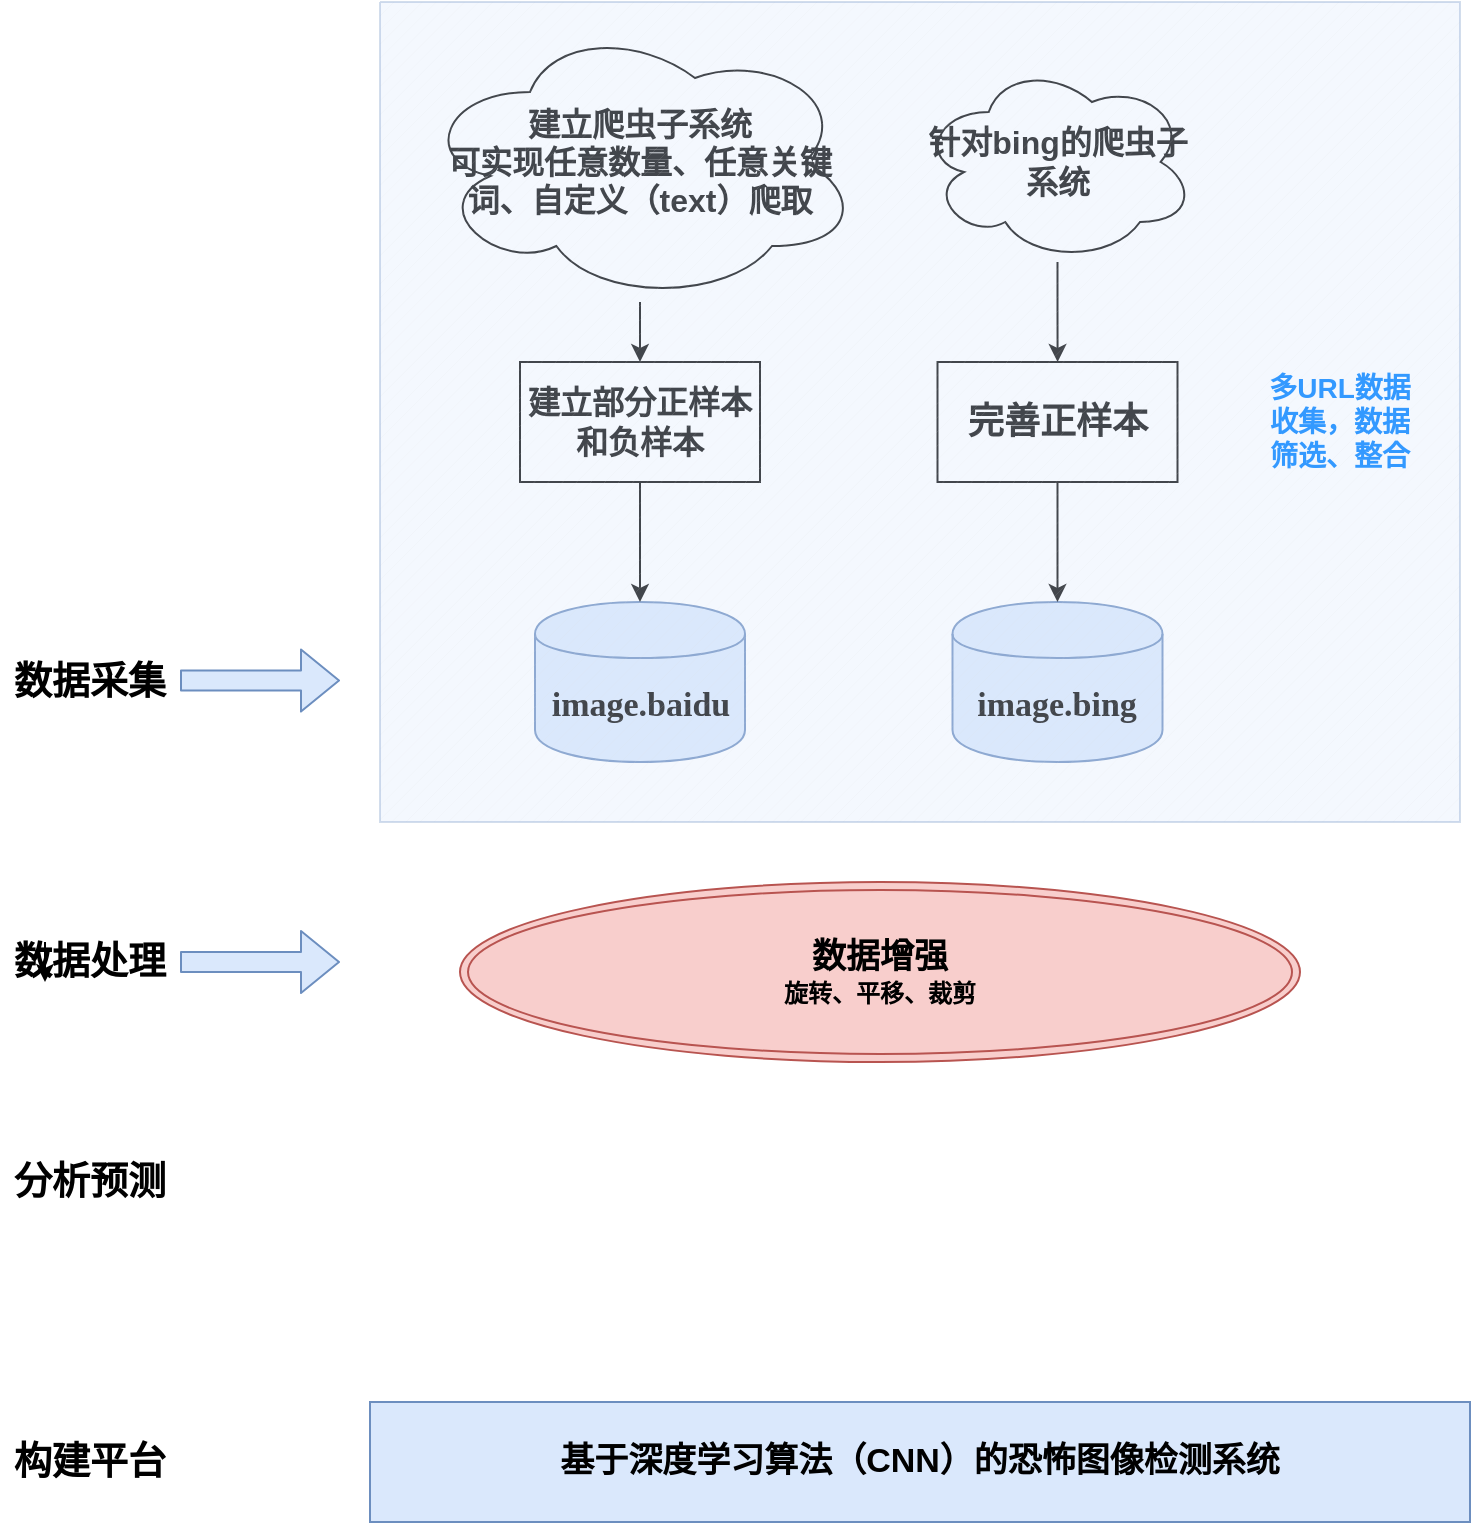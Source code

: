 <mxfile version="14.7.8" type="github">
  <diagram id="dScMs2zBb7mLNGke-dbV" name="Page-1">
    <mxGraphModel dx="1009" dy="691" grid="1" gridSize="10" guides="1" tooltips="1" connect="1" arrows="1" fold="1" page="1" pageScale="1" pageWidth="3300" pageHeight="4681" math="0" shadow="0">
      <root>
        <mxCell id="0" />
        <mxCell id="1" parent="0" />
        <mxCell id="M_-nVYk5QFR-SrDHzi03-1" value="&lt;font style=&quot;font-size: 19px&quot;&gt;&lt;b&gt;数据采集&lt;/b&gt;&lt;/font&gt;" style="text;html=1;strokeColor=none;fillColor=none;align=center;verticalAlign=middle;whiteSpace=wrap;rounded=0;" parent="1" vertex="1">
          <mxGeometry x="50" y="370" width="90" height="20" as="geometry" />
        </mxCell>
        <mxCell id="M_-nVYk5QFR-SrDHzi03-2" value="&lt;b&gt;&lt;font face=&quot;Comic Sans MS&quot; style=&quot;font-size: 17px&quot;&gt;image.baidu&lt;/font&gt;&lt;/b&gt;" style="shape=cylinder;whiteSpace=wrap;html=1;boundedLbl=1;backgroundOutline=1;fillColor=#dae8fc;strokeColor=#6c8ebf;" parent="1" vertex="1">
          <mxGeometry x="317.5" y="340" width="105" height="80" as="geometry" />
        </mxCell>
        <mxCell id="M_-nVYk5QFR-SrDHzi03-4" value="&lt;b&gt;&lt;font face=&quot;Comic Sans MS&quot; style=&quot;font-size: 17px&quot;&gt;image.bing&lt;/font&gt;&lt;/b&gt;" style="shape=cylinder;whiteSpace=wrap;html=1;boundedLbl=1;backgroundOutline=1;fillColor=#dae8fc;strokeColor=#6c8ebf;" parent="1" vertex="1">
          <mxGeometry x="526.25" y="340" width="105" height="80" as="geometry" />
        </mxCell>
        <mxCell id="M_-nVYk5QFR-SrDHzi03-5" value="&lt;font style=&quot;font-size: 19px&quot;&gt;&lt;b&gt;数据处理&lt;/b&gt;&lt;/font&gt;" style="text;html=1;strokeColor=none;fillColor=none;align=center;verticalAlign=middle;whiteSpace=wrap;rounded=0;" parent="1" vertex="1">
          <mxGeometry x="50" y="510" width="90" height="20" as="geometry" />
        </mxCell>
        <mxCell id="M_-nVYk5QFR-SrDHzi03-9" value="" style="edgeStyle=orthogonalEdgeStyle;rounded=0;orthogonalLoop=1;jettySize=auto;html=1;" parent="1" source="M_-nVYk5QFR-SrDHzi03-6" target="M_-nVYk5QFR-SrDHzi03-8" edge="1">
          <mxGeometry relative="1" as="geometry" />
        </mxCell>
        <mxCell id="M_-nVYk5QFR-SrDHzi03-6" value="&lt;font style=&quot;font-size: 16px&quot;&gt;&lt;b&gt;建立爬虫子系统&lt;br&gt;可实现任意数量、任意关键词、自定义（text）爬取&lt;/b&gt;&lt;/font&gt;" style="ellipse;shape=cloud;whiteSpace=wrap;html=1;" parent="1" vertex="1">
          <mxGeometry x="260" y="50" width="220" height="140" as="geometry" />
        </mxCell>
        <mxCell id="M_-nVYk5QFR-SrDHzi03-10" value="" style="edgeStyle=orthogonalEdgeStyle;rounded=0;orthogonalLoop=1;jettySize=auto;html=1;" parent="1" source="M_-nVYk5QFR-SrDHzi03-8" target="M_-nVYk5QFR-SrDHzi03-2" edge="1">
          <mxGeometry relative="1" as="geometry" />
        </mxCell>
        <mxCell id="M_-nVYk5QFR-SrDHzi03-8" value="&lt;b&gt;&lt;font style=&quot;font-size: 16px&quot;&gt;建立部分正样本和负样本&lt;/font&gt;&lt;/b&gt;" style="rounded=0;whiteSpace=wrap;html=1;" parent="1" vertex="1">
          <mxGeometry x="310" y="220" width="120" height="60" as="geometry" />
        </mxCell>
        <mxCell id="M_-nVYk5QFR-SrDHzi03-13" value="" style="edgeStyle=orthogonalEdgeStyle;rounded=0;orthogonalLoop=1;jettySize=auto;html=1;" parent="1" source="M_-nVYk5QFR-SrDHzi03-11" target="M_-nVYk5QFR-SrDHzi03-12" edge="1">
          <mxGeometry relative="1" as="geometry" />
        </mxCell>
        <mxCell id="M_-nVYk5QFR-SrDHzi03-11" value="&lt;b&gt;&lt;font style=&quot;font-size: 16px&quot;&gt;针对bing的爬虫子系统&lt;/font&gt;&lt;/b&gt;" style="ellipse;shape=cloud;whiteSpace=wrap;html=1;" parent="1" vertex="1">
          <mxGeometry x="510" y="70" width="137.5" height="100" as="geometry" />
        </mxCell>
        <mxCell id="M_-nVYk5QFR-SrDHzi03-14" value="" style="edgeStyle=orthogonalEdgeStyle;rounded=0;orthogonalLoop=1;jettySize=auto;html=1;" parent="1" source="M_-nVYk5QFR-SrDHzi03-12" target="M_-nVYk5QFR-SrDHzi03-4" edge="1">
          <mxGeometry relative="1" as="geometry" />
        </mxCell>
        <mxCell id="M_-nVYk5QFR-SrDHzi03-12" value="&lt;b&gt;&lt;font style=&quot;font-size: 18px&quot;&gt;完善正样本&lt;/font&gt;&lt;/b&gt;" style="whiteSpace=wrap;html=1;" parent="1" vertex="1">
          <mxGeometry x="518.75" y="220" width="120" height="60" as="geometry" />
        </mxCell>
        <mxCell id="M_-nVYk5QFR-SrDHzi03-16" value="" style="verticalLabelPosition=bottom;verticalAlign=top;html=1;shape=mxgraph.basic.patternFillRect;fillStyle=diag;step=5;fillStrokeWidth=0.2;fillStrokeColor=#dddddd;opacity=30;fillColor=#dae8fc;strokeColor=#6c8ebf;" parent="1" vertex="1">
          <mxGeometry x="240" y="40" width="540" height="410" as="geometry" />
        </mxCell>
        <mxCell id="M_-nVYk5QFR-SrDHzi03-17" value="&lt;b&gt;&lt;font style=&quot;font-size: 14px&quot; color=&quot;#3399ff&quot;&gt;多URL数据收集，数据筛选、整合&lt;/font&gt;&lt;/b&gt;" style="text;html=1;strokeColor=none;fillColor=none;align=center;verticalAlign=middle;whiteSpace=wrap;rounded=0;opacity=30;" parent="1" vertex="1">
          <mxGeometry x="680" y="205" width="80" height="90" as="geometry" />
        </mxCell>
        <mxCell id="M_-nVYk5QFR-SrDHzi03-18" value="&lt;font style=&quot;font-size: 19px&quot;&gt;&lt;b&gt;分析预测&lt;/b&gt;&lt;/font&gt;" style="text;html=1;strokeColor=none;fillColor=none;align=center;verticalAlign=middle;whiteSpace=wrap;rounded=0;" parent="1" vertex="1">
          <mxGeometry x="50" y="620" width="90" height="20" as="geometry" />
        </mxCell>
        <mxCell id="M_-nVYk5QFR-SrDHzi03-19" value="&lt;font style=&quot;font-size: 19px&quot;&gt;&lt;b&gt;构建平台&lt;/b&gt;&lt;/font&gt;" style="text;html=1;strokeColor=none;fillColor=none;align=center;verticalAlign=middle;whiteSpace=wrap;rounded=0;" parent="1" vertex="1">
          <mxGeometry x="50" y="760" width="90" height="20" as="geometry" />
        </mxCell>
        <mxCell id="M_-nVYk5QFR-SrDHzi03-20" value="&lt;b&gt;&lt;font style=&quot;font-size: 17px&quot;&gt;基于深度学习算法（CNN）的恐怖图像检测系统&lt;/font&gt;&lt;/b&gt;" style="rounded=0;whiteSpace=wrap;html=1;strokeColor=#6c8ebf;fillColor=#dae8fc;" parent="1" vertex="1">
          <mxGeometry x="235" y="740" width="550" height="60" as="geometry" />
        </mxCell>
        <mxCell id="_lwIerJJL6SMXOnI7eh6-1" value="&lt;b&gt;&lt;font style=&quot;font-size: 17px&quot;&gt;数据增强&lt;/font&gt;&lt;br&gt;旋转、平移、裁剪&lt;/b&gt;" style="ellipse;shape=doubleEllipse;whiteSpace=wrap;html=1;fillColor=#f8cecc;strokeColor=#b85450;" parent="1" vertex="1">
          <mxGeometry x="280" y="480" width="420" height="90" as="geometry" />
        </mxCell>
        <mxCell id="_De6M6LXWlHF_rHMqmTD-2" value="" style="shape=flexArrow;endArrow=classic;html=1;fillColor=#dae8fc;strokeColor=#6c8ebf;" edge="1" parent="1">
          <mxGeometry width="50" height="50" relative="1" as="geometry">
            <mxPoint x="140" y="379.29" as="sourcePoint" />
            <mxPoint x="220" y="379.29" as="targetPoint" />
          </mxGeometry>
        </mxCell>
        <mxCell id="_De6M6LXWlHF_rHMqmTD-3" value="" style="shape=flexArrow;endArrow=classic;html=1;fillColor=#dae8fc;strokeColor=#6c8ebf;" edge="1" parent="1">
          <mxGeometry width="50" height="50" relative="1" as="geometry">
            <mxPoint x="140" y="520" as="sourcePoint" />
            <mxPoint x="220" y="520" as="targetPoint" />
          </mxGeometry>
        </mxCell>
        <mxCell id="_De6M6LXWlHF_rHMqmTD-4" style="edgeStyle=orthogonalEdgeStyle;rounded=0;orthogonalLoop=1;jettySize=auto;html=1;exitX=0.25;exitY=0;exitDx=0;exitDy=0;entryX=0.25;entryY=1;entryDx=0;entryDy=0;" edge="1" parent="1" source="M_-nVYk5QFR-SrDHzi03-5" target="M_-nVYk5QFR-SrDHzi03-5">
          <mxGeometry relative="1" as="geometry" />
        </mxCell>
      </root>
    </mxGraphModel>
  </diagram>
</mxfile>

